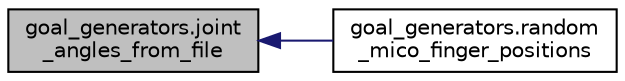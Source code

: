 digraph "goal_generators.joint_angles_from_file"
{
  edge [fontname="Helvetica",fontsize="10",labelfontname="Helvetica",labelfontsize="10"];
  node [fontname="Helvetica",fontsize="10",shape=record];
  rankdir="LR";
  Node1 [label="goal_generators.joint\l_angles_from_file",height=0.2,width=0.4,color="black", fillcolor="grey75", style="filled", fontcolor="black"];
  Node1 -> Node2 [dir="back",color="midnightblue",fontsize="10",style="solid"];
  Node2 [label="goal_generators.random\l_mico_finger_positions",height=0.2,width=0.4,color="black", fillcolor="white", style="filled",URL="$namespacegoal__generators.html#a092d3fe84232b5b0ead199e6d5a822eb"];
}
